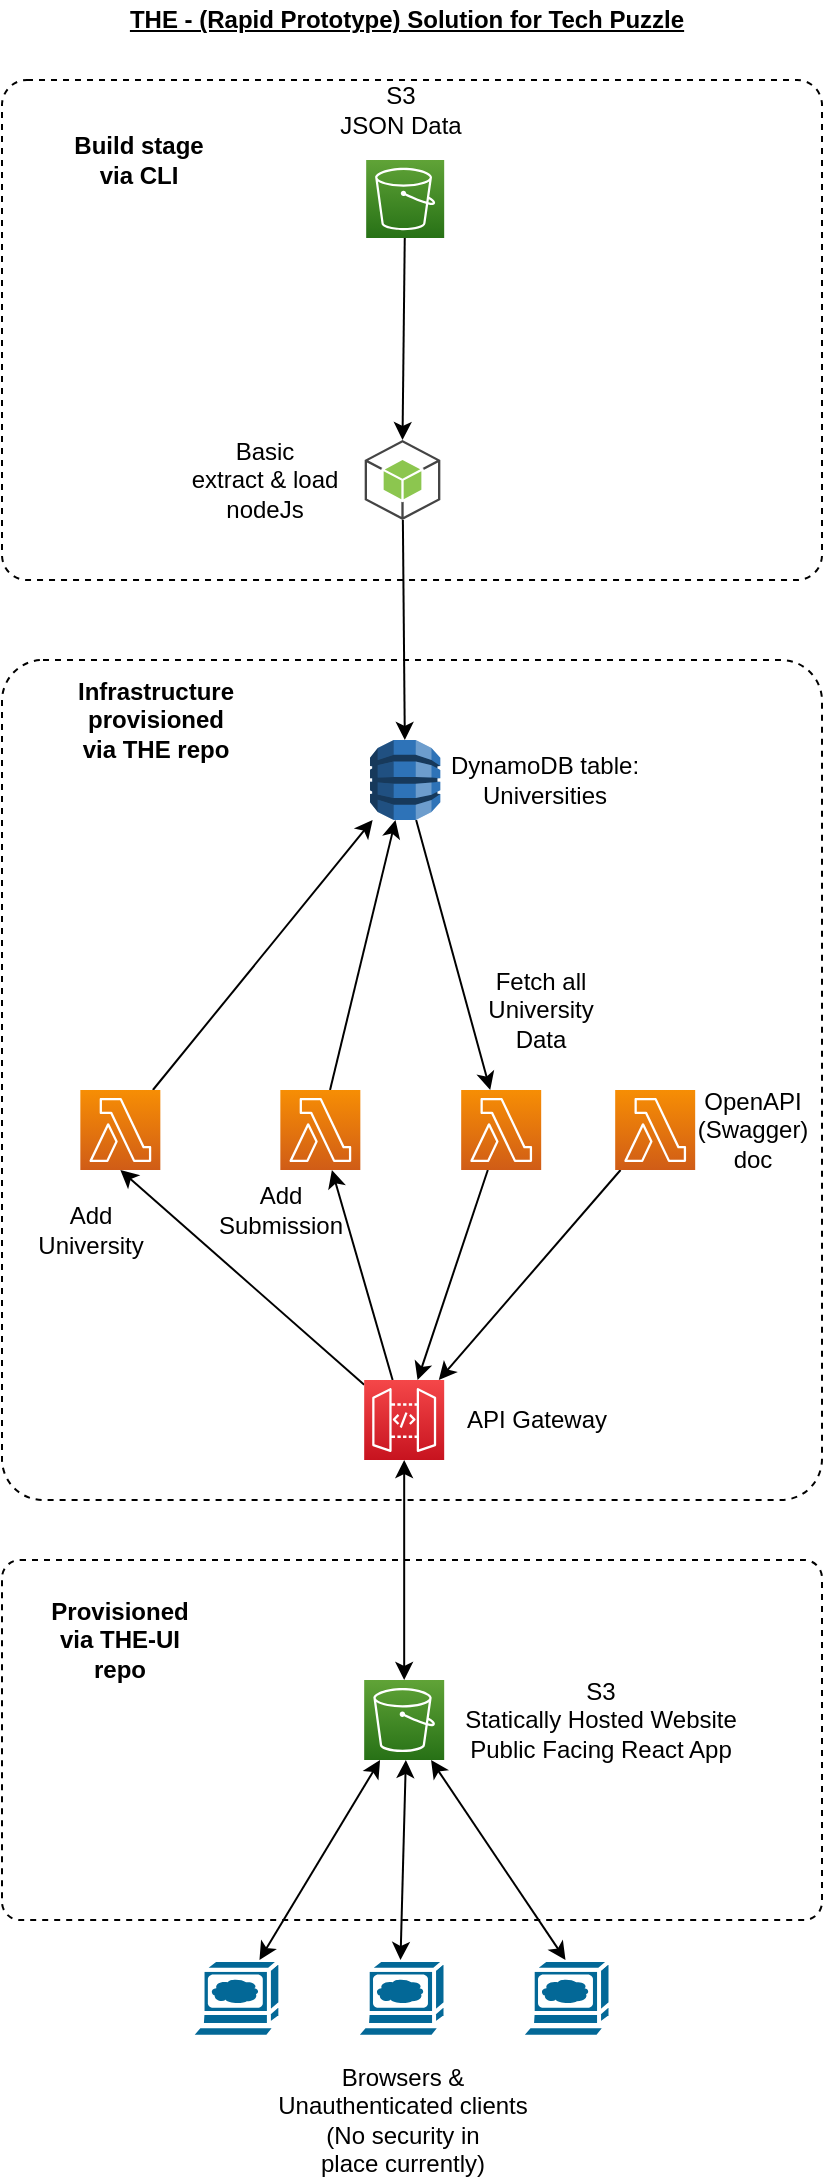 <mxfile version="13.9.9" type="device"><diagram id="aTCe_defZY4tPfwxbAca" name="Page-1"><mxGraphModel dx="1422" dy="748" grid="1" gridSize="10" guides="1" tooltips="1" connect="1" arrows="1" fold="1" page="1" pageScale="1" pageWidth="827" pageHeight="1169" math="0" shadow="0"><root><mxCell id="0"/><mxCell id="1" parent="0"/><mxCell id="V1IlHwmBk1UzDeexHirq-10" value="" style="rounded=1;whiteSpace=wrap;html=1;dashed=1;arcSize=5;" parent="1" vertex="1"><mxGeometry x="180" y="60" width="410" height="250" as="geometry"/></mxCell><mxCell id="V1IlHwmBk1UzDeexHirq-6" value="" style="rounded=1;whiteSpace=wrap;html=1;dashed=1;arcSize=5;" parent="1" vertex="1"><mxGeometry x="180" y="800" width="410" height="180" as="geometry"/></mxCell><mxCell id="V1IlHwmBk1UzDeexHirq-2" value="" style="rounded=1;whiteSpace=wrap;html=1;dashed=1;arcSize=5;" parent="1" vertex="1"><mxGeometry x="180" y="350" width="410" height="420" as="geometry"/></mxCell><mxCell id="BNYEMuig_fA-zuPnoa_L-2" value="&lt;u&gt;&lt;b&gt;THE - (Rapid Prototype) Solution for Tech Puzzle&lt;/b&gt;&lt;/u&gt;" style="text;html=1;align=center;verticalAlign=middle;resizable=0;points=[];autosize=1;" parent="1" vertex="1"><mxGeometry x="236.59" y="20" width="290" height="20" as="geometry"/></mxCell><mxCell id="ryxSA2WHEa1VIEFrMvpG-12" style="edgeStyle=none;rounded=0;orthogonalLoop=1;jettySize=auto;html=1;" parent="1" source="BNYEMuig_fA-zuPnoa_L-23" target="ryxSA2WHEa1VIEFrMvpG-8" edge="1"><mxGeometry relative="1" as="geometry"/></mxCell><mxCell id="BNYEMuig_fA-zuPnoa_L-23" value="" style="outlineConnect=0;dashed=0;verticalLabelPosition=bottom;verticalAlign=top;align=center;html=1;shape=mxgraph.aws3.dynamo_db;fillColor=#2E73B8;gradientColor=none;" parent="1" vertex="1"><mxGeometry x="364.01" y="390" width="35.16" height="40" as="geometry"/></mxCell><mxCell id="ryxSA2WHEa1VIEFrMvpG-14" style="edgeStyle=none;rounded=0;orthogonalLoop=1;jettySize=auto;html=1;" parent="1" source="BNYEMuig_fA-zuPnoa_L-26" target="ryxSA2WHEa1VIEFrMvpG-9" edge="1"><mxGeometry relative="1" as="geometry"/></mxCell><mxCell id="s_rER0pEeJ3MwrgK2wEY-5" style="edgeStyle=none;rounded=0;orthogonalLoop=1;jettySize=auto;html=1;entryX=0.5;entryY=1;entryDx=0;entryDy=0;entryPerimeter=0;" edge="1" parent="1" source="BNYEMuig_fA-zuPnoa_L-26" target="s_rER0pEeJ3MwrgK2wEY-1"><mxGeometry relative="1" as="geometry"/></mxCell><mxCell id="BNYEMuig_fA-zuPnoa_L-26" value="" style="outlineConnect=0;fontColor=#232F3E;gradientColor=#F54749;gradientDirection=north;fillColor=#C7131F;strokeColor=#ffffff;dashed=0;verticalLabelPosition=bottom;verticalAlign=top;align=center;html=1;fontSize=12;fontStyle=0;aspect=fixed;shape=mxgraph.aws4.resourceIcon;resIcon=mxgraph.aws4.api_gateway;" parent="1" vertex="1"><mxGeometry x="361.09" y="710" width="40" height="40" as="geometry"/></mxCell><mxCell id="_ezFdw-1K6xvv8SmwLGE-10" style="edgeStyle=none;rounded=0;orthogonalLoop=1;jettySize=auto;html=1;entryX=0.5;entryY=0;entryDx=0;entryDy=0;entryPerimeter=0;" parent="1" source="BNYEMuig_fA-zuPnoa_L-43" target="_ezFdw-1K6xvv8SmwLGE-9" edge="1"><mxGeometry relative="1" as="geometry"/></mxCell><mxCell id="BNYEMuig_fA-zuPnoa_L-43" value="" style="outlineConnect=0;fontColor=#232F3E;gradientColor=#60A337;gradientDirection=north;fillColor=#277116;strokeColor=#ffffff;dashed=0;verticalLabelPosition=bottom;verticalAlign=top;align=center;html=1;fontSize=12;fontStyle=0;aspect=fixed;shape=mxgraph.aws4.resourceIcon;resIcon=mxgraph.aws4.s3;" parent="1" vertex="1"><mxGeometry x="362.09" y="100" width="39" height="39" as="geometry"/></mxCell><mxCell id="BNYEMuig_fA-zuPnoa_L-96" value="API Gateway&lt;br&gt;" style="text;html=1;align=center;verticalAlign=middle;resizable=0;points=[];autosize=1;" parent="1" vertex="1"><mxGeometry x="402.09" y="720" width="90" height="20" as="geometry"/></mxCell><mxCell id="ryxSA2WHEa1VIEFrMvpG-2" value="" style="outlineConnect=0;fontColor=#232F3E;gradientColor=#60A337;gradientDirection=north;fillColor=#277116;strokeColor=#ffffff;dashed=0;verticalLabelPosition=bottom;verticalAlign=top;align=center;html=1;fontSize=12;fontStyle=0;aspect=fixed;shape=mxgraph.aws4.resourceIcon;resIcon=mxgraph.aws4.s3;" parent="1" vertex="1"><mxGeometry x="361.09" y="860" width="40" height="40" as="geometry"/></mxCell><mxCell id="ryxSA2WHEa1VIEFrMvpG-3" value="S3&lt;br&gt;Statically Hosted Website&lt;br&gt;Public Facing React App" style="text;html=1;align=center;verticalAlign=middle;resizable=0;points=[];autosize=1;" parent="1" vertex="1"><mxGeometry x="404.25" y="855" width="150" height="50" as="geometry"/></mxCell><mxCell id="ryxSA2WHEa1VIEFrMvpG-5" value="S3&lt;br&gt;JSON Data" style="text;html=1;align=center;verticalAlign=middle;resizable=0;points=[];autosize=1;" parent="1" vertex="1"><mxGeometry x="339.17" y="60" width="80" height="30" as="geometry"/></mxCell><mxCell id="ryxSA2WHEa1VIEFrMvpG-6" value="&lt;b&gt;&lt;br&gt;&lt;/b&gt;" style="text;html=1;align=center;verticalAlign=middle;resizable=0;points=[];autosize=1;" parent="1" vertex="1"><mxGeometry x="339.84" y="430" width="20" height="20" as="geometry"/></mxCell><mxCell id="ryxSA2WHEa1VIEFrMvpG-13" style="edgeStyle=none;rounded=0;orthogonalLoop=1;jettySize=auto;html=1;" parent="1" source="ryxSA2WHEa1VIEFrMvpG-8" target="BNYEMuig_fA-zuPnoa_L-26" edge="1"><mxGeometry relative="1" as="geometry"/></mxCell><mxCell id="ryxSA2WHEa1VIEFrMvpG-8" value="" style="outlineConnect=0;fontColor=#232F3E;gradientColor=#F78E04;gradientDirection=north;fillColor=#D05C17;strokeColor=#ffffff;dashed=0;verticalLabelPosition=bottom;verticalAlign=top;align=center;html=1;fontSize=12;fontStyle=0;aspect=fixed;shape=mxgraph.aws4.resourceIcon;resIcon=mxgraph.aws4.lambda;" parent="1" vertex="1"><mxGeometry x="409.59" y="565" width="40" height="40" as="geometry"/></mxCell><mxCell id="ryxSA2WHEa1VIEFrMvpG-15" style="edgeStyle=none;rounded=0;orthogonalLoop=1;jettySize=auto;html=1;" parent="1" source="ryxSA2WHEa1VIEFrMvpG-9" target="BNYEMuig_fA-zuPnoa_L-23" edge="1"><mxGeometry relative="1" as="geometry"/></mxCell><mxCell id="ryxSA2WHEa1VIEFrMvpG-9" value="" style="outlineConnect=0;fontColor=#232F3E;gradientColor=#F78E04;gradientDirection=north;fillColor=#D05C17;strokeColor=#ffffff;dashed=0;verticalLabelPosition=bottom;verticalAlign=top;align=center;html=1;fontSize=12;fontStyle=0;aspect=fixed;shape=mxgraph.aws4.resourceIcon;resIcon=mxgraph.aws4.lambda;" parent="1" vertex="1"><mxGeometry x="319.17" y="565" width="40" height="40" as="geometry"/></mxCell><mxCell id="ryxSA2WHEa1VIEFrMvpG-16" value="Fetch all&lt;br&gt;University&lt;br&gt;Data" style="text;html=1;align=center;verticalAlign=middle;resizable=0;points=[];autosize=1;" parent="1" vertex="1"><mxGeometry x="414.25" y="500" width="70" height="50" as="geometry"/></mxCell><mxCell id="ryxSA2WHEa1VIEFrMvpG-21" value="" style="endArrow=classic;startArrow=classic;html=1;" parent="1" source="ryxSA2WHEa1VIEFrMvpG-2" target="BNYEMuig_fA-zuPnoa_L-26" edge="1"><mxGeometry width="50" height="50" relative="1" as="geometry"><mxPoint x="379.75" y="850" as="sourcePoint"/><mxPoint x="429.75" y="800" as="targetPoint"/></mxGeometry></mxCell><mxCell id="ryxSA2WHEa1VIEFrMvpG-22" value="" style="shape=mxgraph.cisco.computers_and_peripherals.web_browser;html=1;pointerEvents=1;dashed=0;fillColor=#036897;strokeColor=#ffffff;strokeWidth=2;verticalLabelPosition=bottom;verticalAlign=top;align=center;outlineConnect=0;" parent="1" vertex="1"><mxGeometry x="274.17" y="1000" width="45" height="40" as="geometry"/></mxCell><mxCell id="ryxSA2WHEa1VIEFrMvpG-23" value="" style="shape=mxgraph.cisco.computers_and_peripherals.web_browser;html=1;pointerEvents=1;dashed=0;fillColor=#036897;strokeColor=#ffffff;strokeWidth=2;verticalLabelPosition=bottom;verticalAlign=top;align=center;outlineConnect=0;" parent="1" vertex="1"><mxGeometry x="356.75" y="1000" width="45" height="40" as="geometry"/></mxCell><mxCell id="ryxSA2WHEa1VIEFrMvpG-24" value="" style="shape=mxgraph.cisco.computers_and_peripherals.web_browser;html=1;pointerEvents=1;dashed=0;fillColor=#036897;strokeColor=#ffffff;strokeWidth=2;verticalLabelPosition=bottom;verticalAlign=top;align=center;outlineConnect=0;" parent="1" vertex="1"><mxGeometry x="439.25" y="1000" width="45" height="40" as="geometry"/></mxCell><mxCell id="ryxSA2WHEa1VIEFrMvpG-26" value="" style="endArrow=classic;startArrow=classic;html=1;" parent="1" source="ryxSA2WHEa1VIEFrMvpG-22" target="ryxSA2WHEa1VIEFrMvpG-2" edge="1"><mxGeometry width="50" height="50" relative="1" as="geometry"><mxPoint x="429.75" y="880" as="sourcePoint"/><mxPoint x="479.75" y="830" as="targetPoint"/></mxGeometry></mxCell><mxCell id="ryxSA2WHEa1VIEFrMvpG-27" value="" style="endArrow=classic;startArrow=classic;html=1;exitX=0.5;exitY=0;exitDx=0;exitDy=0;exitPerimeter=0;" parent="1" source="ryxSA2WHEa1VIEFrMvpG-24" target="ryxSA2WHEa1VIEFrMvpG-2" edge="1"><mxGeometry width="50" height="50" relative="1" as="geometry"><mxPoint x="429.75" y="880" as="sourcePoint"/><mxPoint x="479.75" y="830" as="targetPoint"/></mxGeometry></mxCell><mxCell id="ryxSA2WHEa1VIEFrMvpG-28" value="Browsers &amp;amp;&lt;br&gt;Unauthenticated clients&lt;br&gt;(No security in&lt;br&gt;place currently)" style="text;html=1;align=center;verticalAlign=middle;resizable=0;points=[];autosize=1;" parent="1" vertex="1"><mxGeometry x="309.59" y="1050" width="140" height="60" as="geometry"/></mxCell><mxCell id="Bz5FDLvJgyjOj9Z01cPk-7" value="Add&lt;br&gt;Submission" style="text;html=1;align=center;verticalAlign=middle;resizable=0;points=[];autosize=1;" parent="1" vertex="1"><mxGeometry x="279.17" y="610" width="80" height="30" as="geometry"/></mxCell><mxCell id="hxe98U0CI8f7Mc2FMmdv-3" value="DynamoDB table:&lt;br&gt;Universities" style="text;html=1;align=center;verticalAlign=middle;resizable=0;points=[];autosize=1;" parent="1" vertex="1"><mxGeometry x="396.09" y="395" width="110" height="30" as="geometry"/></mxCell><mxCell id="_ezFdw-1K6xvv8SmwLGE-2" value="Basic&lt;br&gt;extract &amp;amp; load&lt;br&gt;nodeJs" style="text;html=1;align=center;verticalAlign=middle;resizable=0;points=[];autosize=1;" parent="1" vertex="1"><mxGeometry x="266.34" y="235" width="90" height="50" as="geometry"/></mxCell><mxCell id="_ezFdw-1K6xvv8SmwLGE-11" style="edgeStyle=none;rounded=0;orthogonalLoop=1;jettySize=auto;html=1;" parent="1" source="_ezFdw-1K6xvv8SmwLGE-9" target="BNYEMuig_fA-zuPnoa_L-23" edge="1"><mxGeometry relative="1" as="geometry"/></mxCell><mxCell id="_ezFdw-1K6xvv8SmwLGE-9" value="" style="outlineConnect=0;dashed=0;verticalLabelPosition=bottom;verticalAlign=top;align=center;html=1;shape=mxgraph.aws3.android;fillColor=#8CC64F;gradientColor=none;" parent="1" vertex="1"><mxGeometry x="361.34" y="240" width="37.83" height="40" as="geometry"/></mxCell><mxCell id="V1IlHwmBk1UzDeexHirq-3" value="&lt;b&gt;Infrastructure provisioned via THE repo&lt;/b&gt;" style="text;html=1;strokeColor=none;fillColor=none;align=center;verticalAlign=middle;whiteSpace=wrap;rounded=0;dashed=1;" parent="1" vertex="1"><mxGeometry x="236.59" y="370" width="40" height="20" as="geometry"/></mxCell><mxCell id="V1IlHwmBk1UzDeexHirq-9" value="&lt;b&gt;Provisioned via THE-UI repo&lt;/b&gt;" style="text;html=1;strokeColor=none;fillColor=none;align=center;verticalAlign=middle;whiteSpace=wrap;rounded=0;dashed=1;" parent="1" vertex="1"><mxGeometry x="219.17" y="830" width="40" height="20" as="geometry"/></mxCell><mxCell id="V1IlHwmBk1UzDeexHirq-11" value="&lt;b&gt;Build stage via CLI&lt;/b&gt;" style="text;html=1;strokeColor=none;fillColor=none;align=center;verticalAlign=middle;whiteSpace=wrap;rounded=0;dashed=1;" parent="1" vertex="1"><mxGeometry x="212.47" y="90" width="73.41" height="20" as="geometry"/></mxCell><mxCell id="V1IlHwmBk1UzDeexHirq-15" value="" style="endArrow=classic;startArrow=classic;html=1;entryX=0.521;entryY=1;entryDx=0;entryDy=0;entryPerimeter=0;exitX=0.5;exitY=0;exitDx=0;exitDy=0;exitPerimeter=0;" parent="1" source="ryxSA2WHEa1VIEFrMvpG-23" target="ryxSA2WHEa1VIEFrMvpG-2" edge="1"><mxGeometry width="50" height="50" relative="1" as="geometry"><mxPoint x="670" y="1080" as="sourcePoint"/><mxPoint x="731.875" y="960" as="targetPoint"/></mxGeometry></mxCell><mxCell id="OAmQN5ogCq7i3IRuZgWI-2" style="rounded=0;orthogonalLoop=1;jettySize=auto;html=1;" parent="1" source="OAmQN5ogCq7i3IRuZgWI-1" target="BNYEMuig_fA-zuPnoa_L-26" edge="1"><mxGeometry relative="1" as="geometry"/></mxCell><mxCell id="OAmQN5ogCq7i3IRuZgWI-1" value="" style="outlineConnect=0;fontColor=#232F3E;gradientColor=#F78E04;gradientDirection=north;fillColor=#D05C17;strokeColor=#ffffff;dashed=0;verticalLabelPosition=bottom;verticalAlign=top;align=center;html=1;fontSize=12;fontStyle=0;aspect=fixed;shape=mxgraph.aws4.resourceIcon;resIcon=mxgraph.aws4.lambda;" parent="1" vertex="1"><mxGeometry x="486.59" y="565" width="40" height="40" as="geometry"/></mxCell><mxCell id="OAmQN5ogCq7i3IRuZgWI-3" value="OpenAPI&lt;br&gt;(Swagger)&lt;br&gt;doc" style="text;html=1;align=center;verticalAlign=middle;resizable=0;points=[];autosize=1;" parent="1" vertex="1"><mxGeometry x="520" y="560" width="70" height="50" as="geometry"/></mxCell><mxCell id="s_rER0pEeJ3MwrgK2wEY-4" style="rounded=0;orthogonalLoop=1;jettySize=auto;html=1;" edge="1" parent="1" source="s_rER0pEeJ3MwrgK2wEY-1" target="BNYEMuig_fA-zuPnoa_L-23"><mxGeometry relative="1" as="geometry"/></mxCell><mxCell id="s_rER0pEeJ3MwrgK2wEY-1" value="" style="outlineConnect=0;fontColor=#232F3E;gradientColor=#F78E04;gradientDirection=north;fillColor=#D05C17;strokeColor=#ffffff;dashed=0;verticalLabelPosition=bottom;verticalAlign=top;align=center;html=1;fontSize=12;fontStyle=0;aspect=fixed;shape=mxgraph.aws4.resourceIcon;resIcon=mxgraph.aws4.lambda;" vertex="1" parent="1"><mxGeometry x="219.17" y="565" width="40" height="40" as="geometry"/></mxCell><mxCell id="s_rER0pEeJ3MwrgK2wEY-2" value="Add&lt;br&gt;University" style="text;html=1;align=center;verticalAlign=middle;resizable=0;points=[];autosize=1;" vertex="1" parent="1"><mxGeometry x="189.17" y="620" width="70" height="30" as="geometry"/></mxCell></root></mxGraphModel></diagram></mxfile>